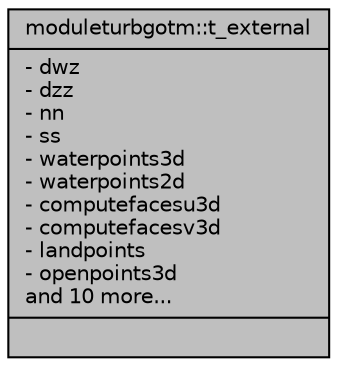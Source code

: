 digraph "moduleturbgotm::t_external"
{
 // LATEX_PDF_SIZE
  edge [fontname="Helvetica",fontsize="10",labelfontname="Helvetica",labelfontsize="10"];
  node [fontname="Helvetica",fontsize="10",shape=record];
  Node1 [label="{moduleturbgotm::t_external\n|- dwz\l- dzz\l- nn\l- ss\l- waterpoints3d\l- waterpoints2d\l- computefacesu3d\l- computefacesv3d\l- landpoints\l- openpoints3d\land 10 more...\l|}",height=0.2,width=0.4,color="black", fillcolor="grey75", style="filled", fontcolor="black",tooltip=" "];
}
